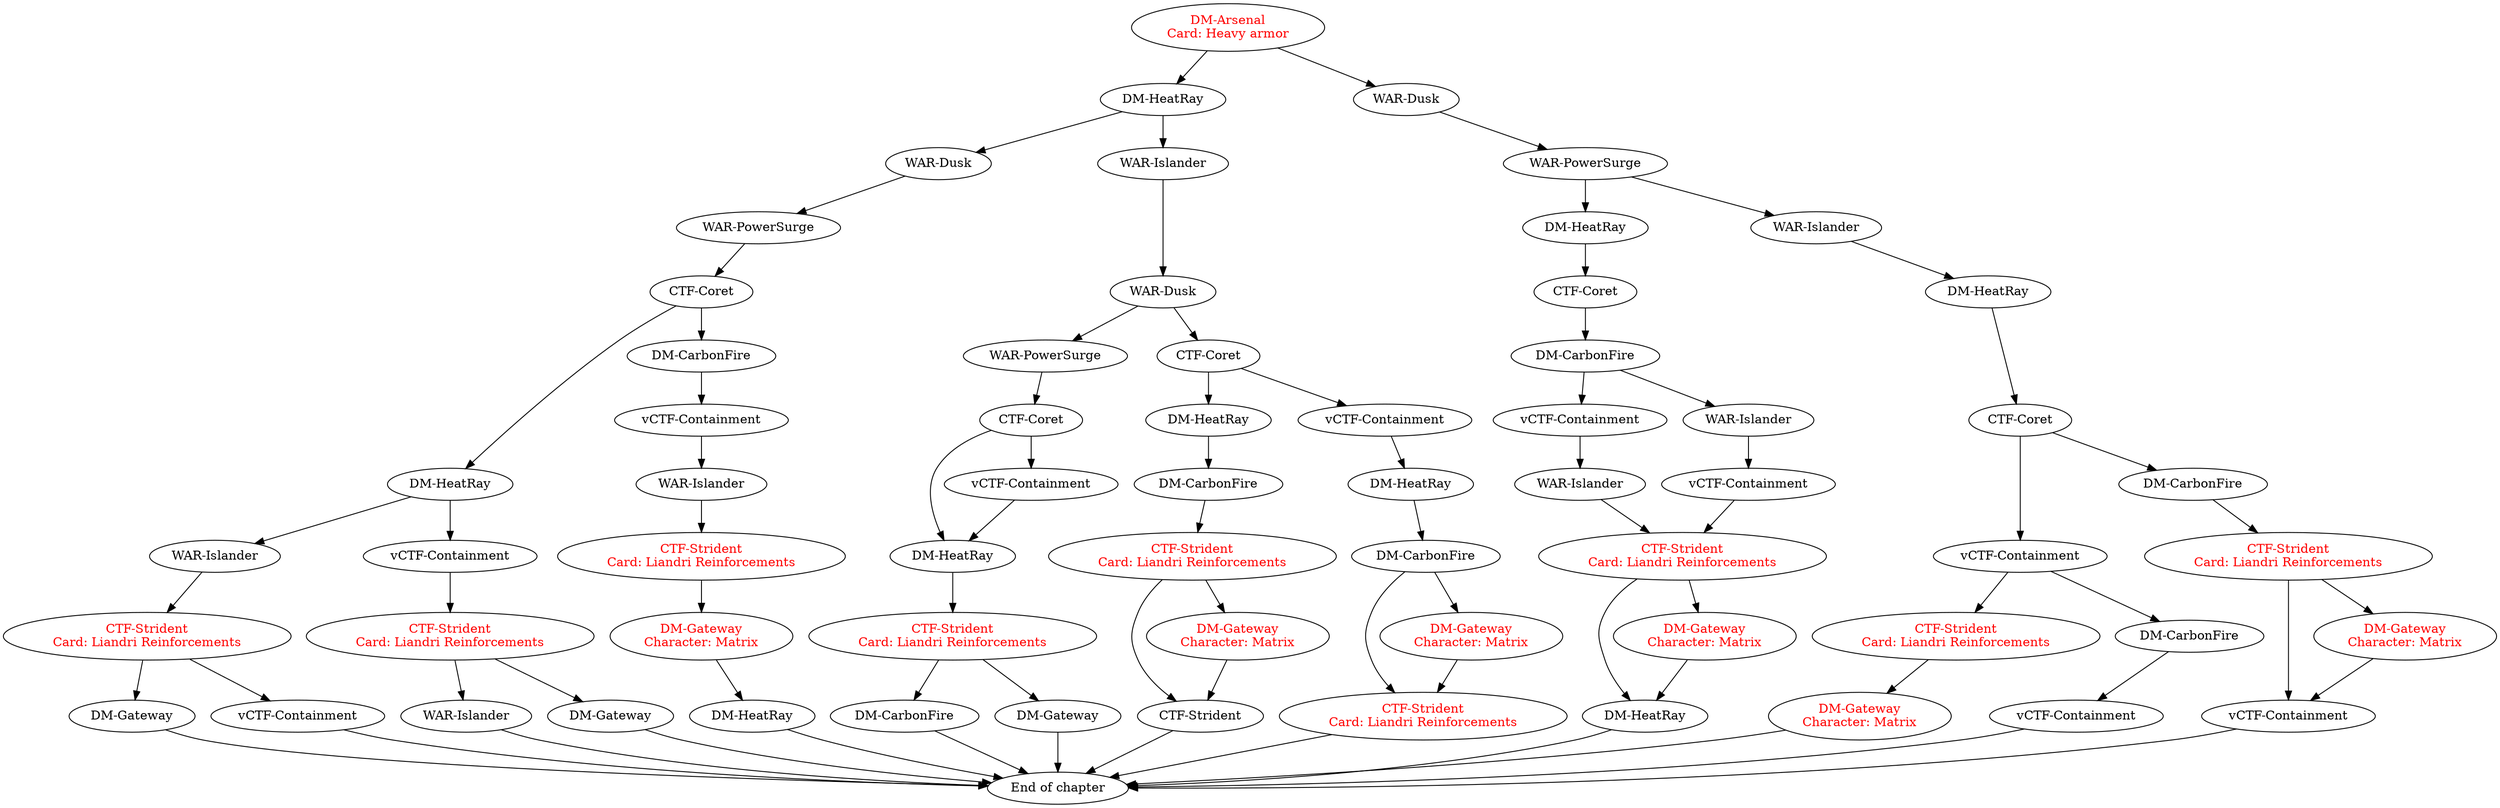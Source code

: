 digraph act3 {
    map1 [label="DM-Arsenal\nCard: Heavy armor", fontcolor="red"]
    map1 -> {route31 route32}
    
    route31 [label="DM-HeatRay"]
    route31 -> {route311 route312}
    
    route311 [label="WAR-Dusk"]
    route311 -> map2
    
    map2 [label="WAR-PowerSurge"]
    map2 -> map3
    
    map3 [label="CTF-Coret"]
    map3 -> {route3111 route3112}
    
    route3111 [label="DM-HeatRay"]
    route3111 -> {routeA routeB}
    
    routeA [label="WAR-Islander"]
    routeA -> map4
    
    map4 [label="CTF-Strident\nCard: Liandri Reinforcements", fontcolor="red"]
    map4 -> {routeA1 routeA2}
    
    routeA1 [label="DM-Gateway"]
    routeA1 -> end
    
    routeA2 [label="vCTF-Containment"]
    routeA2 -> end
    
    routeB [label="vCTF-Containment"]
    routeB -> map5
    
    map5 [label="CTF-Strident\nCard: Liandri Reinforcements", fontcolor="red"]
    map5 -> {routeB1 routeB2}
    
    routeB1 [label="WAR-Islander"]
    routeB1 -> end
    
    routeB2 [label="DM-Gateway"]
    routeB2 -> end
    
    route3112 [label="DM-CarbonFire"]
    route3112 -> map6
    
    map6 [label="vCTF-Containment"]
    map6 -> map7
    
    map7 [label="WAR-Islander"]
    map7 -> map8
    
    map8 [label="CTF-Strident\nCard: Liandri Reinforcements", fontcolor="red"]
    map8 -> map9
    
    map9 [label="DM-Gateway\nCharacter: Matrix", fontcolor="red"]
    map9 -> map10
    
    map10 [label="DM-HeatRay"]
    map10 -> end
    
    route312 [label="WAR-Islander"]
    route312 -> map11
    
    map11 [label="WAR-Dusk"]
    map11 -> {route3121 route3122}
    
    route3121 [label="WAR-PowerSurge"]
    route3121 -> map12
    
    map12 [label="CTF-Coret"]
    map12 -> {map14 map13}
    
    map13 [label="vCTF-Containment"]
    map13 -> map14
    
    map14 [label="DM-HeatRay"]
    map14 -> map15
    
    map15 [label="CTF-Strident\nCard: Liandri Reinforcements", fontcolor="red"]
    map15 -> {route31211 route31212}
    
    route31211 [label="DM-CarbonFire"]
    route31211 -> end
    
    route31212 [label="DM-Gateway"]
    route31212 -> end
    
    route3122 [label="CTF-Coret"]
    route3122 -> {routeC routeD}
    
    routeC [label="DM-HeatRay"]
    routeC -> map16
    
    map16 [label="DM-CarbonFire"]
    map16 -> map17
    
    map17 [label="CTF-Strident\nCard: Liandri Reinforcements", fontcolor="red"]
    map17 -> {map19 map18}
    
    map18 [label="DM-Gateway\nCharacter: Matrix", fontcolor="red"]
    map18 -> map19
    
    map19 [label="CTF-Strident"]
    map19 -> end
    
    routeD [label="vCTF-Containment"]
    routeD -> map20
    
    map20 [label="DM-HeatRay"]
    map20 -> map21
    
    map21 [label="DM-CarbonFire"]
    map21 -> {map23 map22}
    
    map22 [label="DM-Gateway\nCharacter: Matrix", fontcolor="red"]
    map22 -> map23
    
    map23 [label="CTF-Strident\nCard: Liandri Reinforcements", fontcolor="red"]
    map23 -> end
    
    route32 [label="WAR-Dusk"]
    route32 -> map24
    
    map24 [label="WAR-PowerSurge"]
    map24 -> {route321 route322}
    
    route321 [label="DM-HeatRay"]
    route321 -> map25
    
    map25 [label="CTF-Coret"]
    map25 -> map26
    
    map26 [label="DM-CarbonFire"]
    map26 -> {route3211 route3212}
    
    route3211 [label="vCTF-Containment"]
    route3211 -> map27
    
    map27 [label="WAR-Islander"]
    map27 -> back321
    
    route3212 [label="WAR-Islander"]
    route3212 -> map28
    
    map28 [label="vCTF-Containment"]
    map28 -> back321
    
    back321 [label="CTF-Strident\nCard: Liandri Reinforcements", fontcolor="red"]
    back321 -> {map30 map29}
    
    map29 [label="DM-Gateway\nCharacter: Matrix", fontcolor="red"]
    map29 -> map30
    
    map30 [label="DM-HeatRay"]
    map30 -> end
    
    route322 [label="WAR-Islander"]
    route322 -> map31
    
    map31 [label="DM-HeatRay"]
    map31 -> map32
    
    map32 [label="CTF-Coret"]
    map32 -> {route3221 route3222}
    
    route3221 [label="vCTF-Containment"]
    route3221 -> {routeE routeF}
    
    routeE [label="CTF-Strident\nCard: Liandri Reinforcements", fontcolor="red"]
    routeE -> map33
    
    map33 [label="DM-Gateway\nCharacter: Matrix", fontcolor="red"]
    map33 -> end
    
    routeF [label="DM-CarbonFire"]
    routeF -> map34
    
    map34 [label="vCTF-Containment"]
    map34 -> end
    
    route3222 [label="DM-CarbonFire"]
    route3222 -> map35
    
    map35 [label="CTF-Strident\nCard: Liandri Reinforcements", fontcolor="red"]
    map35 -> {map37 map36}
    
    map36 [label="DM-Gateway\nCharacter: Matrix", fontcolor="red"]
    map36 -> map37
    
    map37 [label="vCTF-Containment"]
    map37 -> end
    
    end [label="End of chapter"]
}